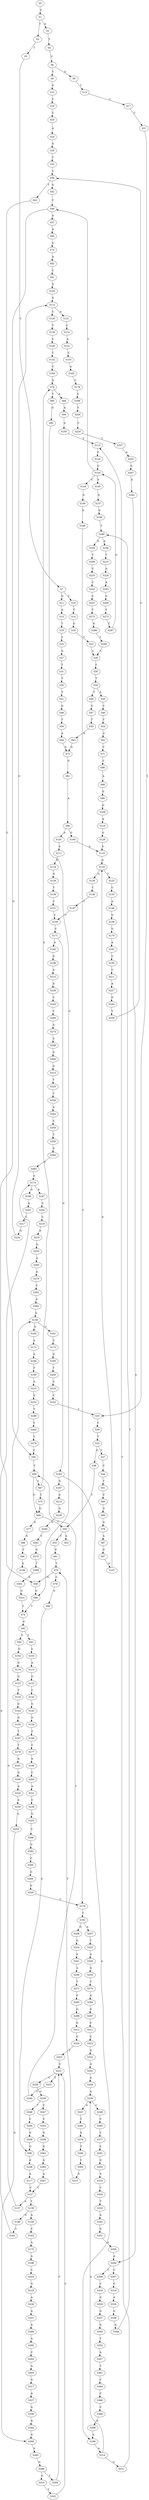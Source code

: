 strict digraph  {
	S0 -> S1 [ label = C ];
	S1 -> S2 [ label = A ];
	S1 -> S3 [ label = T ];
	S2 -> S4 [ label = T ];
	S3 -> S5 [ label = T ];
	S4 -> S6 [ label = C ];
	S5 -> S7 [ label = C ];
	S6 -> S8 [ label = T ];
	S6 -> S9 [ label = G ];
	S7 -> S10 [ label = C ];
	S7 -> S11 [ label = G ];
	S8 -> S12 [ label = G ];
	S9 -> S13 [ label = T ];
	S10 -> S14 [ label = T ];
	S11 -> S15 [ label = A ];
	S12 -> S16 [ label = C ];
	S13 -> S17 [ label = C ];
	S14 -> S18 [ label = G ];
	S15 -> S19 [ label = T ];
	S16 -> S20 [ label = C ];
	S17 -> S21 [ label = C ];
	S18 -> S22 [ label = T ];
	S19 -> S23 [ label = C ];
	S20 -> S24 [ label = A ];
	S21 -> S25 [ label = T ];
	S22 -> S26 [ label = C ];
	S23 -> S27 [ label = G ];
	S24 -> S28 [ label = G ];
	S25 -> S29 [ label = C ];
	S26 -> S30 [ label = C ];
	S27 -> S31 [ label = T ];
	S28 -> S32 [ label = T ];
	S29 -> S33 [ label = T ];
	S30 -> S34 [ label = T ];
	S31 -> S35 [ label = T ];
	S32 -> S36 [ label = C ];
	S33 -> S37 [ label = T ];
	S33 -> S38 [ label = G ];
	S34 -> S39 [ label = A ];
	S34 -> S40 [ label = T ];
	S35 -> S41 [ label = T ];
	S36 -> S42 [ label = G ];
	S36 -> S43 [ label = T ];
	S37 -> S44 [ label = C ];
	S38 -> S45 [ label = T ];
	S39 -> S46 [ label = C ];
	S40 -> S47 [ label = G ];
	S41 -> S48 [ label = G ];
	S42 -> S49 [ label = T ];
	S43 -> S50 [ label = C ];
	S44 -> S51 [ label = T ];
	S45 -> S52 [ label = A ];
	S45 -> S53 [ label = C ];
	S46 -> S54 [ label = T ];
	S47 -> S55 [ label = T ];
	S48 -> S56 [ label = T ];
	S49 -> S57 [ label = A ];
	S49 -> S58 [ label = G ];
	S50 -> S59 [ label = T ];
	S51 -> S60 [ label = C ];
	S53 -> S61 [ label = G ];
	S54 -> S62 [ label = A ];
	S55 -> S63 [ label = A ];
	S56 -> S64 [ label = A ];
	S57 -> S65 [ label = A ];
	S58 -> S66 [ label = G ];
	S59 -> S67 [ label = C ];
	S59 -> S68 [ label = G ];
	S60 -> S69 [ label = G ];
	S61 -> S70 [ label = T ];
	S62 -> S71 [ label = C ];
	S63 -> S72 [ label = G ];
	S64 -> S72 [ label = G ];
	S65 -> S73 [ label = G ];
	S66 -> S74 [ label = T ];
	S67 -> S75 [ label = T ];
	S67 -> S76 [ label = G ];
	S68 -> S77 [ label = A ];
	S68 -> S45 [ label = T ];
	S69 -> S78 [ label = G ];
	S70 -> S79 [ label = C ];
	S70 -> S58 [ label = G ];
	S71 -> S80 [ label = C ];
	S72 -> S81 [ label = G ];
	S73 -> S82 [ label = A ];
	S74 -> S83 [ label = A ];
	S75 -> S68 [ label = G ];
	S76 -> S84 [ label = A ];
	S76 -> S85 [ label = T ];
	S77 -> S86 [ label = G ];
	S78 -> S87 [ label = A ];
	S79 -> S88 [ label = G ];
	S80 -> S89 [ label = A ];
	S81 -> S90 [ label = A ];
	S82 -> S91 [ label = C ];
	S83 -> S92 [ label = T ];
	S83 -> S93 [ label = C ];
	S84 -> S94 [ label = A ];
	S85 -> S95 [ label = G ];
	S86 -> S96 [ label = T ];
	S87 -> S97 [ label = G ];
	S88 -> S98 [ label = G ];
	S89 -> S99 [ label = G ];
	S90 -> S100 [ label = G ];
	S90 -> S101 [ label = A ];
	S91 -> S102 [ label = G ];
	S92 -> S103 [ label = G ];
	S93 -> S104 [ label = C ];
	S94 -> S105 [ label = G ];
	S95 -> S66 [ label = G ];
	S96 -> S106 [ label = A ];
	S97 -> S107 [ label = A ];
	S98 -> S108 [ label = A ];
	S99 -> S109 [ label = G ];
	S100 -> S110 [ label = A ];
	S101 -> S111 [ label = A ];
	S102 -> S112 [ label = G ];
	S103 -> S113 [ label = A ];
	S104 -> S114 [ label = G ];
	S105 -> S115 [ label = T ];
	S107 -> S116 [ label = G ];
	S108 -> S117 [ label = A ];
	S109 -> S118 [ label = A ];
	S110 -> S116 [ label = G ];
	S111 -> S119 [ label = G ];
	S112 -> S120 [ label = C ];
	S112 -> S121 [ label = A ];
	S113 -> S122 [ label = G ];
	S114 -> S123 [ label = G ];
	S115 -> S124 [ label = C ];
	S116 -> S125 [ label = T ];
	S116 -> S126 [ label = G ];
	S117 -> S127 [ label = C ];
	S118 -> S128 [ label = G ];
	S119 -> S129 [ label = G ];
	S120 -> S130 [ label = T ];
	S121 -> S131 [ label = C ];
	S122 -> S132 [ label = C ];
	S123 -> S133 [ label = T ];
	S124 -> S134 [ label = G ];
	S125 -> S135 [ label = C ];
	S126 -> S136 [ label = T ];
	S127 -> S137 [ label = A ];
	S127 -> S138 [ label = T ];
	S128 -> S110 [ label = A ];
	S129 -> S139 [ label = T ];
	S130 -> S140 [ label = C ];
	S131 -> S141 [ label = A ];
	S132 -> S142 [ label = G ];
	S133 -> S143 [ label = G ];
	S134 -> S144 [ label = C ];
	S134 -> S49 [ label = T ];
	S134 -> S145 [ label = A ];
	S135 -> S146 [ label = A ];
	S136 -> S147 [ label = C ];
	S137 -> S148 [ label = G ];
	S138 -> S149 [ label = G ];
	S138 -> S150 [ label = A ];
	S139 -> S151 [ label = C ];
	S140 -> S152 [ label = T ];
	S141 -> S153 [ label = C ];
	S142 -> S154 [ label = G ];
	S143 -> S155 [ label = G ];
	S144 -> S156 [ label = G ];
	S145 -> S157 [ label = G ];
	S146 -> S158 [ label = G ];
	S147 -> S159 [ label = C ];
	S148 -> S160 [ label = G ];
	S148 -> S161 [ label = C ];
	S149 -> S162 [ label = C ];
	S150 -> S163 [ label = C ];
	S151 -> S159 [ label = C ];
	S152 -> S164 [ label = C ];
	S153 -> S165 [ label = A ];
	S154 -> S166 [ label = T ];
	S155 -> S167 [ label = T ];
	S156 -> S168 [ label = G ];
	S157 -> S169 [ label = G ];
	S158 -> S170 [ label = G ];
	S159 -> S171 [ label = C ];
	S160 -> S172 [ label = A ];
	S161 -> S173 [ label = C ];
	S162 -> S174 [ label = A ];
	S163 -> S175 [ label = A ];
	S164 -> S76 [ label = G ];
	S165 -> S176 [ label = C ];
	S166 -> S177 [ label = C ];
	S167 -> S178 [ label = T ];
	S168 -> S179 [ label = C ];
	S169 -> S180 [ label = T ];
	S170 -> S181 [ label = A ];
	S171 -> S182 [ label = A ];
	S171 -> S183 [ label = G ];
	S172 -> S184 [ label = A ];
	S173 -> S185 [ label = G ];
	S174 -> S186 [ label = G ];
	S174 -> S187 [ label = A ];
	S175 -> S188 [ label = A ];
	S176 -> S189 [ label = C ];
	S177 -> S190 [ label = G ];
	S178 -> S191 [ label = A ];
	S179 -> S192 [ label = T ];
	S180 -> S193 [ label = G ];
	S180 -> S194 [ label = A ];
	S181 -> S195 [ label = C ];
	S182 -> S196 [ label = G ];
	S183 -> S197 [ label = G ];
	S183 -> S198 [ label = A ];
	S184 -> S199 [ label = T ];
	S185 -> S200 [ label = T ];
	S186 -> S201 [ label = A ];
	S187 -> S202 [ label = C ];
	S188 -> S203 [ label = C ];
	S189 -> S204 [ label = T ];
	S190 -> S205 [ label = C ];
	S191 -> S206 [ label = G ];
	S192 -> S207 [ label = A ];
	S192 -> S208 [ label = G ];
	S193 -> S209 [ label = T ];
	S194 -> S210 [ label = T ];
	S195 -> S211 [ label = C ];
	S196 -> S212 [ label = A ];
	S197 -> S213 [ label = A ];
	S198 -> S214 [ label = A ];
	S199 -> S215 [ label = A ];
	S200 -> S216 [ label = C ];
	S201 -> S217 [ label = C ];
	S202 -> S218 [ label = C ];
	S203 -> S219 [ label = G ];
	S204 -> S220 [ label = C ];
	S205 -> S221 [ label = A ];
	S206 -> S222 [ label = A ];
	S207 -> S223 [ label = T ];
	S208 -> S224 [ label = G ];
	S209 -> S225 [ label = C ];
	S210 -> S226 [ label = A ];
	S211 -> S227 [ label = A ];
	S212 -> S228 [ label = G ];
	S213 -> S229 [ label = G ];
	S214 -> S230 [ label = A ];
	S214 -> S231 [ label = G ];
	S215 -> S232 [ label = G ];
	S216 -> S233 [ label = C ];
	S217 -> S234 [ label = G ];
	S218 -> S235 [ label = A ];
	S219 -> S236 [ label = A ];
	S220 -> S237 [ label = T ];
	S221 -> S238 [ label = C ];
	S222 -> S239 [ label = A ];
	S223 -> S240 [ label = A ];
	S224 -> S241 [ label = A ];
	S225 -> S242 [ label = C ];
	S226 -> S243 [ label = A ];
	S227 -> S244 [ label = G ];
	S228 -> S245 [ label = C ];
	S229 -> S246 [ label = G ];
	S230 -> S247 [ label = G ];
	S230 -> S248 [ label = C ];
	S231 -> S115 [ label = T ];
	S232 -> S249 [ label = T ];
	S233 -> S25 [ label = T ];
	S234 -> S112 [ label = G ];
	S235 -> S250 [ label = G ];
	S236 -> S251 [ label = A ];
	S237 -> S252 [ label = A ];
	S238 -> S253 [ label = G ];
	S239 -> S254 [ label = G ];
	S240 -> S255 [ label = G ];
	S241 -> S256 [ label = A ];
	S242 -> S257 [ label = C ];
	S243 -> S258 [ label = G ];
	S244 -> S259 [ label = T ];
	S245 -> S260 [ label = C ];
	S246 -> S261 [ label = C ];
	S247 -> S262 [ label = T ];
	S248 -> S263 [ label = C ];
	S249 -> S264 [ label = C ];
	S250 -> S265 [ label = A ];
	S251 -> S266 [ label = A ];
	S252 -> S267 [ label = G ];
	S253 -> S268 [ label = C ];
	S254 -> S269 [ label = G ];
	S255 -> S270 [ label = T ];
	S256 -> S271 [ label = T ];
	S257 -> S272 [ label = T ];
	S258 -> S273 [ label = T ];
	S259 -> S36 [ label = C ];
	S260 -> S274 [ label = A ];
	S261 -> S275 [ label = G ];
	S262 -> S276 [ label = G ];
	S263 -> S277 [ label = C ];
	S264 -> S278 [ label = T ];
	S265 -> S279 [ label = A ];
	S266 -> S280 [ label = A ];
	S267 -> S281 [ label = A ];
	S268 -> S282 [ label = G ];
	S269 -> S283 [ label = G ];
	S270 -> S284 [ label = A ];
	S271 -> S285 [ label = G ];
	S272 -> S286 [ label = G ];
	S273 -> S287 [ label = C ];
	S274 -> S288 [ label = C ];
	S275 -> S289 [ label = T ];
	S276 -> S290 [ label = T ];
	S277 -> S291 [ label = C ];
	S278 -> S50 [ label = C ];
	S279 -> S292 [ label = C ];
	S280 -> S293 [ label = C ];
	S281 -> S294 [ label = A ];
	S282 -> S295 [ label = C ];
	S283 -> S296 [ label = G ];
	S284 -> S297 [ label = G ];
	S285 -> S298 [ label = G ];
	S286 -> S299 [ label = T ];
	S287 -> S134 [ label = G ];
	S288 -> S300 [ label = G ];
	S289 -> S301 [ label = G ];
	S290 -> S302 [ label = C ];
	S291 -> S303 [ label = G ];
	S292 -> S304 [ label = A ];
	S293 -> S305 [ label = A ];
	S294 -> S306 [ label = T ];
	S294 -> S307 [ label = C ];
	S295 -> S308 [ label = G ];
	S296 -> S309 [ label = T ];
	S296 -> S310 [ label = G ];
	S297 -> S311 [ label = C ];
	S298 -> S312 [ label = G ];
	S299 -> S26 [ label = C ];
	S300 -> S313 [ label = G ];
	S301 -> S314 [ label = G ];
	S302 -> S315 [ label = G ];
	S303 -> S316 [ label = A ];
	S304 -> S148 [ label = G ];
	S305 -> S317 [ label = G ];
	S306 -> S318 [ label = C ];
	S307 -> S319 [ label = G ];
	S308 -> S320 [ label = G ];
	S309 -> S321 [ label = C ];
	S310 -> S322 [ label = T ];
	S311 -> S323 [ label = C ];
	S312 -> S324 [ label = G ];
	S313 -> S325 [ label = T ];
	S314 -> S74 [ label = T ];
	S315 -> S70 [ label = T ];
	S316 -> S326 [ label = C ];
	S317 -> S327 [ label = A ];
	S318 -> S328 [ label = G ];
	S319 -> S329 [ label = A ];
	S320 -> S179 [ label = C ];
	S321 -> S330 [ label = C ];
	S321 -> S331 [ label = T ];
	S322 -> S321 [ label = C ];
	S323 -> S332 [ label = G ];
	S324 -> S333 [ label = T ];
	S325 -> S334 [ label = T ];
	S326 -> S335 [ label = T ];
	S327 -> S336 [ label = A ];
	S328 -> S337 [ label = G ];
	S329 -> S338 [ label = G ];
	S330 -> S339 [ label = G ];
	S331 -> S340 [ label = C ];
	S332 -> S341 [ label = A ];
	S333 -> S321 [ label = C ];
	S334 -> S342 [ label = A ];
	S335 -> S343 [ label = A ];
	S336 -> S344 [ label = G ];
	S337 -> S345 [ label = G ];
	S338 -> S346 [ label = G ];
	S339 -> S347 [ label = C ];
	S339 -> S348 [ label = T ];
	S340 -> S59 [ label = T ];
	S341 -> S349 [ label = A ];
	S342 -> S350 [ label = C ];
	S343 -> S351 [ label = G ];
	S344 -> S269 [ label = G ];
	S345 -> S352 [ label = T ];
	S346 -> S180 [ label = T ];
	S347 -> S353 [ label = C ];
	S348 -> S354 [ label = C ];
	S349 -> S230 [ label = A ];
	S350 -> S355 [ label = T ];
	S351 -> S356 [ label = A ];
	S352 -> S357 [ label = A ];
	S353 -> S358 [ label = G ];
	S354 -> S359 [ label = G ];
	S355 -> S360 [ label = G ];
	S356 -> S294 [ label = A ];
	S357 -> S361 [ label = T ];
	S358 -> S362 [ label = G ];
	S359 -> S98 [ label = G ];
	S360 -> S363 [ label = C ];
	S361 -> S364 [ label = C ];
	S362 -> S365 [ label = A ];
	S363 -> S174 [ label = A ];
	S364 -> S366 [ label = C ];
	S365 -> S367 [ label = A ];
	S366 -> S368 [ label = C ];
	S367 -> S127 [ label = C ];
	S368 -> S369 [ label = G ];
	S369 -> S198 [ label = A ];
}
